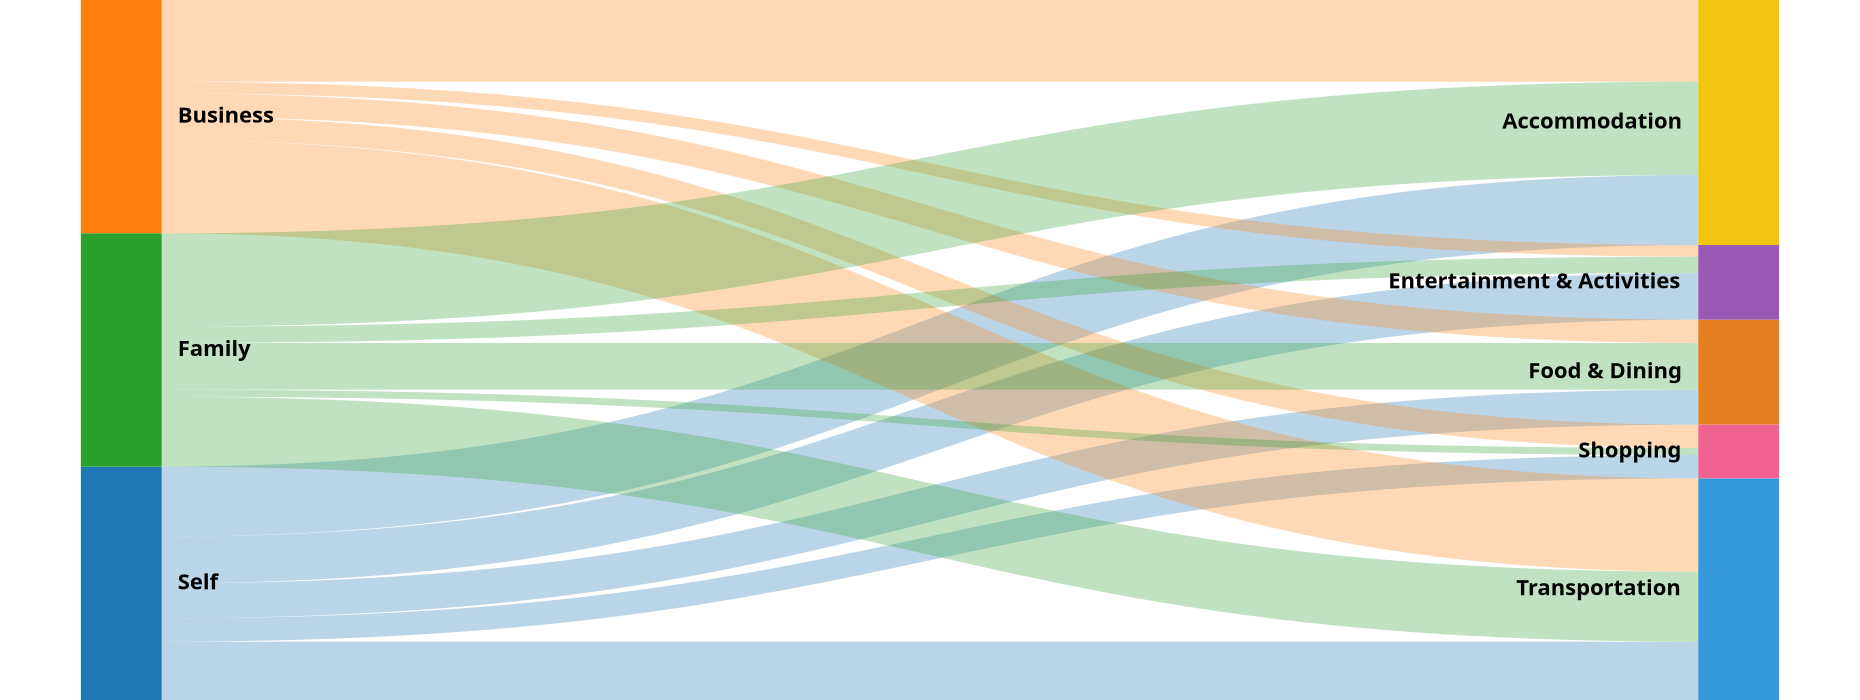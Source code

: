 {
    "$schema": "https://vega.github.io/schema/vega/v5.0.json",
    "width": 930,
    "height": 350,
    "data": [
      {
        "name": "travel_budget_plan",
        "values": {
          "aggregations": {
            "table": {
              "buckets": [
                {"key": {"stk1": "Self", "stk2": "Accommodation"}, "doc_count": 30},
                {"key": {"stk1": "Self", "stk2": "Transportation"}, "doc_count": 25},
                {"key": {"stk1": "Self", "stk2": "Food & Dining"}, "doc_count": 15},
                {"key": {"stk1": "Self", "stk2": "Entertainment & Activities"}, "doc_count": 20},
                {"key": {"stk1": "Self", "stk2": "Shopping"}, "doc_count": 10},
        
                {"key": {"stk1": "Business", "stk2": "Accommodation"}, "doc_count": 35},
                {"key": {"stk1": "Business", "stk2": "Transportation"}, "doc_count": 40},
                {"key": {"stk1": "Business", "stk2": "Food & Dining"}, "doc_count": 10},
                {"key": {"stk1": "Business", "stk2": "Entertainment & Activities"}, "doc_count": 5},
                {"key": {"stk1": "Business", "stk2": "Shopping"}, "doc_count": 10},
        
                {"key": {"stk1": "Family", "stk2": "Accommodation"}, "doc_count": 40},
                {"key": {"stk1": "Family", "stk2": "Transportation"}, "doc_count": 30},
                {"key": {"stk1": "Family", "stk2": "Food & Dining"}, "doc_count": 20},
                {"key": {"stk1": "Family", "stk2": "Entertainment & Activities"}, "doc_count": 7},
                {"key": {"stk1": "Family", "stk2": "Shopping"}, "doc_count": 3}
              ]
            }
          }
        },
        "format": { "property": "aggregations.table.buckets" },
        "transform": [
          { "type": "formula", "expr": "datum.key.stk1", "as": "stk1" },
          { "type": "formula", "expr": "datum.key.stk2", "as": "stk2" },
          { "type": "formula", "expr": "datum.doc_count", "as": "size" }
        ]
      },
      {
        "name": "nodes",
        "source": "travel_budget_plan",
        "transform": [
          {
            "type": "filter",
            "expr": "!groupSelector || groupSelector.stk1 == datum.stk1 || groupSelector.stk2 == datum.stk2"
          },
          { "type": "formula", "expr": "datum.stk1+datum.stk2", "as": "key" },
          {
            "type": "fold",
            "fields": ["stk1", "stk2"],
            "as": ["stack", "grpId"]
          },
          {
            "type": "formula",
            "expr": "datum.stack == 'stk1' ? datum.stk1+' '+datum.stk2 : datum.stk2+' '+datum.stk1",
            "as": "sortField"
          },
          {
            "type": "stack",
            "groupby": ["stack"],
            "sort": { "field": "sortField", "order": "descending" },
            "field": "size"
          },
          { "type": "formula", "expr": "(datum.y0+datum.y1)/2", "as": "yc" }
        ]
      },
      {
        "name": "groups",
        "source": "nodes",
        "transform": [
          {
            "type": "aggregate",
            "groupby": ["stack", "grpId"],
            "fields": ["size"],
            "ops": ["sum"],
            "as": ["total"]
          },
          {
            "type": "stack",
            "groupby": ["stack"],
            "sort": { "field": "grpId", "order": "descending" },
            "field": "total"
          },
          { "type": "formula", "expr": "scale('y', datum.y0)", "as": "scaledY0" },
          { "type": "formula", "expr": "scale('y', datum.y1)", "as": "scaledY1" },
          {
            "type": "formula",
            "expr": "datum.stack == 'stk1'",
            "as": "rightLabel"
          },
          {
            "type": "formula",
            "expr": "datum.total/domain('y')[1]",
            "as": "percentage"
          }
        ]
      },
      {
        "name": "destinationNodes",
        "source": "nodes",
        "transform": [{ "type": "filter", "expr": "datum.stack == 'stk2'" }]
      },
      {
        "name": "edges",
        "source": "nodes",
        "transform": [
          { "type": "filter", "expr": "datum.stack == 'stk1'" },
          {
            "type": "lookup",
            "from": "destinationNodes",
            "key": "key",
            "fields": ["key"],
            "as": ["target"]
          },
          {
            "type": "linkpath",
            "orient": "horizontal",
            "shape": "diagonal",
            "sourceY": { "expr": "scale('y', datum.yc)" },
            "sourceX": { "expr": "scale('x', 'stk1') + bandwidth('x')" },
            "targetY": { "expr": "scale('y', datum.target.yc)" },
            "targetX": { "expr": "scale('x', 'stk2')" }
          },
          {
            "type": "formula",
            "expr": "range('y')[0]-scale('y', datum.size)",
            "as": "strokeWidth"
          },
          {
            "type": "formula",
            "expr": "datum.size/domain('y')[1]",
            "as": "percentage"
          }
        ]
      }
    ],
    "scales": [
      {
        "name": "x",
        "type": "band",
        "range": "width",
        "domain": ["stk1", "stk2"],
        "paddingOuter": 0.05,
        "paddingInner": 0.95
      },
      {
        "name": "y",
        "type": "linear",
        "range": "height",
        "domain": { "data": "nodes", "field": "y1" }
      },
      {
        "name": "color",
        "type": "ordinal",
        "range": [
          "#1f77b4",  
          "#ff7f0e",  
          "#2ca02c",  
          "#f1c40f",  
          "#3498db", 
          "#e67e22", 
          "#9b59b6",  
          "#f06292"   
        ],
        "domain": { "data": "travel_budget_plan", "fields": ["stk1", "stk2"] }
      },
      {
        "name": "stackNames",
        "type": "ordinal",
        "range": ["Source", "Destination"],
        "domain": ["stk1", "stk2"]
      }
    ],
    "marks": [
      {
        "type": "path",
        "name": "edgeMark",
        "from": { "data": "edges" },
        "clip": true,
        "encode": {
          "update": {
            "stroke": [
              {
                "test": "groupSelector && groupSelector.stack=='stk1'",
                "scale": "color",
                "field": "stk2"
              },
              { "scale": "color", "field": "stk1" }
            ],
            "strokeWidth": { "field": "strokeWidth" },
            "path": { "field": "path" },
            "strokeOpacity": {
              "signal": "!groupSelector && (groupHover.stk1 == datum.stk1 || groupHover.stk2 == datum.stk2) ? 0.9 : 0.3"
            },
            "zindex": {
              "signal": "!groupSelector && (groupHover.stk1 == datum.stk1 || groupHover.stk2 == datum.stk2) ? 1 : 0"
            },
            "tooltip": {
              "signal": "'Type Of Trip: ' + datum.stk1 + ' | Budget Category: ' + datum.stk2 + ' | Percentage of Budget: ' + format(datum.size, ',.0f') + '%'"
            }
          },
          "hover": {
            "strokeOpacity": { "value": 1 }
          }
        }
      },
      {
        "type": "rect",
        "name": "groupMark",
        "from": { "data": "groups" },
        "encode": {
          "enter": {
            "fill": { "scale": "color", "field": "grpId" },
            "width": { "scale": "x", "band": 1 }
          },
          "update": {
            "x": { "scale": "x", "field": "stack" },
            "y": { "field": "scaledY0" },
            "y2": { "field": "scaledY1" },
            "fillOpacity": { "value": 1 },
            "tooltip": {
              "signal": "datum.grpId + '   ' + format(datum.total, ',.0f') + '   (' + format(datum.percentage, '.1%') + ')'"
            }
          },
          "hover": {
            "fillOpacity": { "value": 1 }
          }
        }
      },
      {
        "type": "text",
        "from": { "data": "groups" },
        "interactive": false,
        "encode": {
          "update": {
            "x": {
              "signal": "scale('x', datum.stack) + (datum.rightLabel ? bandwidth('x') + 8 : -8)"
            },
            "yc": { "signal": "(datum.scaledY0 + datum.scaledY1)/2" },
            "align": { "signal": "datum.rightLabel ? 'left' : 'right'" },
            "baseline": { "value": "middle" },
            "fontWeight": { "value": "bold" },
            "text": {
              "signal": "abs(datum.scaledY0-datum.scaledY1) > 13 ? datum.grpId : ''"
            }
          }
        }
      },
      {
        "type": "group",
        "data": [
          {
            "name": "dataForShowAll",
            "values": [{}],
            "transform": [{ "type": "filter", "expr": "groupSelector" }]
          }
        ],
        "encode": {
          "enter": {
            "xc": { "signal": "width/2" },
            "y": { "value": 30 },
            "width": { "value": 80 },
            "height": { "value": 30 }
          }
        },
        "marks": [
          {
            "type": "group",
            "name": "groupReset",
            "from": { "data": "dataForShowAll" },
            "encode": {
              "enter": {
                "cornerRadius": { "value": 6 },
                "fill": { "value": "#f5f5f5" },
                "stroke": { "value": "#c1c1c1" },
                "strokeWidth": { "value": 2 },
                "height": {
                  "field": { "group": "height" }
                },
                "width": {
                  "field": { "group": "width" }
                }
              },
              "update": {
                "opacity": { "value": 1 }
              },
              "hover": {
                "opacity": { "value": 1 }
              }
            },
            "marks": [
              {
                "type": "text",
                "interactive": false,
                "encode": {
                  "enter": {
                    "xc": {
                      "field": { "group": "width" },
                      "mult": 0.5
                    },
                    "yc": {
                      "field": { "group": "height" },
                      "mult": 0.5,
                      "offset": -2
                    },
                    "align": { "value": "center" },
                    "baseline": { "value": "middle" },
                    "fontWeight": { "value": "bold" },
                    "text": { "value": "Show All" }
                  }
                }
              }
            ]
          }
        ]
      }
    ],
    "signals": [
      {
        "name": "groupHover",
        "value": {},
        "on": [
          {
            "events": "@groupMark:mouseover",
            "update": "{stk1:datum.stack=='stk1' && datum.grpId, stk2:datum.stack=='stk2' && datum.grpId}"
          },
          { "events": "mouseout", "update": "{}" }
        ]
      },
      {
        "name": "groupSelector",
        "value": false,
        "on": [
          {
            "events": "@groupMark:click!",
            "update": "{stack:datum.stack, stk1:datum.stack=='stk1' && datum.grpId, stk2:datum.stack=='stk2' && datum.grpId}"
          },
          {
            "events": [
              { "type": "click", "markname": "groupReset" },
              { "type": "dblclick" }
            ],
            "update": "false"
          }
        ]
      }
    ]
  }
  